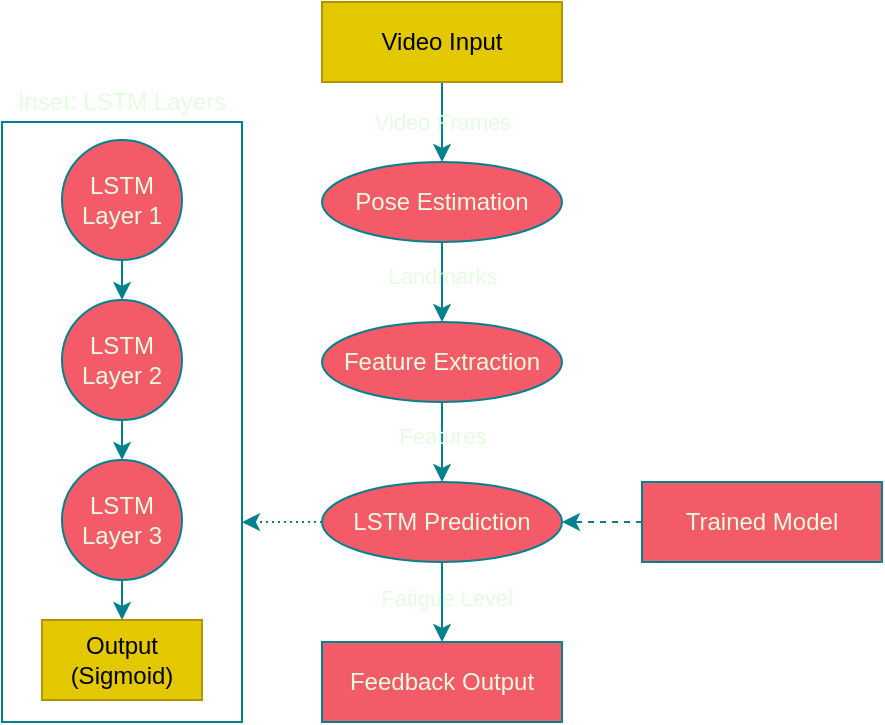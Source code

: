 <mxfile version="26.2.10">
  <diagram name="Page-1" id="171W_QXtgW1Fd7PYaMAE">
    <mxGraphModel dx="591" dy="567" grid="0" gridSize="10" guides="1" tooltips="1" connect="1" arrows="1" fold="1" page="1" pageScale="1" pageWidth="850" pageHeight="1100" background="light-dark(#FFFFFF,#FFFFFF)" math="0" shadow="0">
      <root>
        <mxCell id="0" />
        <mxCell id="1" parent="0" />
        <mxCell id="grQQonFd47a_6IZVBLmV-5" style="edgeStyle=orthogonalEdgeStyle;rounded=0;orthogonalLoop=1;jettySize=auto;html=1;entryX=0.5;entryY=0;entryDx=0;entryDy=0;labelBackgroundColor=none;strokeColor=#028090;fontColor=default;" edge="1" parent="1" source="grQQonFd47a_6IZVBLmV-1" target="grQQonFd47a_6IZVBLmV-2">
          <mxGeometry relative="1" as="geometry" />
        </mxCell>
        <mxCell id="grQQonFd47a_6IZVBLmV-17" value="Video Frames" style="edgeLabel;html=1;align=center;verticalAlign=middle;resizable=0;points=[];labelBackgroundColor=none;fontColor=#E4FDE1;" vertex="1" connectable="0" parent="grQQonFd47a_6IZVBLmV-5">
          <mxGeometry x="-0.24" relative="1" as="geometry">
            <mxPoint y="5" as="offset" />
          </mxGeometry>
        </mxCell>
        <mxCell id="grQQonFd47a_6IZVBLmV-1" value="Video Input" style="rounded=0;whiteSpace=wrap;html=1;labelBackgroundColor=none;fillColor=light-dark(#E3C800,#FF9933);strokeColor=light-dark(#B09500,#3FABB9);fontColor=light-dark(#000000,#000000);" vertex="1" parent="1">
          <mxGeometry x="440" y="160" width="120" height="40" as="geometry" />
        </mxCell>
        <mxCell id="grQQonFd47a_6IZVBLmV-6" style="edgeStyle=orthogonalEdgeStyle;rounded=0;orthogonalLoop=1;jettySize=auto;html=1;exitX=0.5;exitY=1;exitDx=0;exitDy=0;entryX=0.5;entryY=0;entryDx=0;entryDy=0;labelBackgroundColor=none;strokeColor=#028090;fontColor=default;" edge="1" parent="1" source="grQQonFd47a_6IZVBLmV-2" target="grQQonFd47a_6IZVBLmV-3">
          <mxGeometry relative="1" as="geometry" />
        </mxCell>
        <mxCell id="grQQonFd47a_6IZVBLmV-18" value="Landmarks" style="edgeLabel;html=1;align=center;verticalAlign=middle;resizable=0;points=[];labelBackgroundColor=none;fontColor=#E4FDE1;" vertex="1" connectable="0" parent="grQQonFd47a_6IZVBLmV-6">
          <mxGeometry x="-0.4" y="1" relative="1" as="geometry">
            <mxPoint x="-1" y="5" as="offset" />
          </mxGeometry>
        </mxCell>
        <mxCell id="grQQonFd47a_6IZVBLmV-2" value="Pose Estimation" style="ellipse;whiteSpace=wrap;html=1;labelBackgroundColor=none;fillColor=light-dark(#F45B69,#99CCFF);strokeColor=#028090;fontColor=#E4FDE1;" vertex="1" parent="1">
          <mxGeometry x="440" y="240" width="120" height="40" as="geometry" />
        </mxCell>
        <mxCell id="grQQonFd47a_6IZVBLmV-7" style="edgeStyle=orthogonalEdgeStyle;rounded=0;orthogonalLoop=1;jettySize=auto;html=1;exitX=0.5;exitY=1;exitDx=0;exitDy=0;entryX=0.5;entryY=0;entryDx=0;entryDy=0;labelBackgroundColor=none;strokeColor=#028090;fontColor=default;" edge="1" parent="1" source="grQQonFd47a_6IZVBLmV-3" target="grQQonFd47a_6IZVBLmV-4">
          <mxGeometry relative="1" as="geometry" />
        </mxCell>
        <mxCell id="grQQonFd47a_6IZVBLmV-19" value="Features" style="edgeLabel;html=1;align=center;verticalAlign=middle;resizable=0;points=[];labelBackgroundColor=none;fontColor=#E4FDE1;" vertex="1" connectable="0" parent="grQQonFd47a_6IZVBLmV-7">
          <mxGeometry x="0.067" y="1" relative="1" as="geometry">
            <mxPoint x="-1" y="-5" as="offset" />
          </mxGeometry>
        </mxCell>
        <mxCell id="grQQonFd47a_6IZVBLmV-3" value="Feature Extraction" style="ellipse;whiteSpace=wrap;html=1;labelBackgroundColor=none;fillColor=light-dark(#F45B69,#99CCFF);strokeColor=#028090;fontColor=#E4FDE1;" vertex="1" parent="1">
          <mxGeometry x="440" y="320" width="120" height="40" as="geometry" />
        </mxCell>
        <mxCell id="grQQonFd47a_6IZVBLmV-25" style="edgeStyle=orthogonalEdgeStyle;rounded=0;orthogonalLoop=1;jettySize=auto;html=1;exitX=0.5;exitY=1;exitDx=0;exitDy=0;entryX=0.5;entryY=0;entryDx=0;entryDy=0;strokeColor=#028090;fontColor=#E4FDE1;fillColor=#F45B69;" edge="1" parent="1" source="grQQonFd47a_6IZVBLmV-4" target="grQQonFd47a_6IZVBLmV-15">
          <mxGeometry relative="1" as="geometry" />
        </mxCell>
        <mxCell id="grQQonFd47a_6IZVBLmV-26" value="" style="edgeLabel;html=1;align=center;verticalAlign=middle;resizable=0;points=[];strokeColor=#028090;fontColor=#E4FDE1;fillColor=#F45B69;" vertex="1" connectable="0" parent="grQQonFd47a_6IZVBLmV-25">
          <mxGeometry x="-0.108" y="-1" relative="1" as="geometry">
            <mxPoint as="offset" />
          </mxGeometry>
        </mxCell>
        <mxCell id="grQQonFd47a_6IZVBLmV-27" value="&lt;span&gt;Fatigue Level&lt;/span&gt;" style="edgeLabel;html=1;align=center;verticalAlign=middle;resizable=0;points=[];strokeColor=#028090;fontColor=#E4FDE1;fillColor=#F45B69;labelBackgroundColor=none;" vertex="1" connectable="0" parent="grQQonFd47a_6IZVBLmV-25">
          <mxGeometry x="-0.108" y="2" relative="1" as="geometry">
            <mxPoint as="offset" />
          </mxGeometry>
        </mxCell>
        <mxCell id="grQQonFd47a_6IZVBLmV-4" value="LSTM Prediction" style="ellipse;whiteSpace=wrap;html=1;labelBackgroundColor=none;fillColor=light-dark(#F45B69,#99CCFF);strokeColor=#028090;fontColor=#E4FDE1;" vertex="1" parent="1">
          <mxGeometry x="440" y="400" width="120" height="40" as="geometry" />
        </mxCell>
        <mxCell id="grQQonFd47a_6IZVBLmV-10" style="edgeStyle=orthogonalEdgeStyle;rounded=0;orthogonalLoop=1;jettySize=auto;html=1;exitX=0;exitY=0.5;exitDx=0;exitDy=0;entryX=1;entryY=0.5;entryDx=0;entryDy=0;dashed=1;labelBackgroundColor=none;strokeColor=#028090;fontColor=default;" edge="1" parent="1" source="grQQonFd47a_6IZVBLmV-8" target="grQQonFd47a_6IZVBLmV-4">
          <mxGeometry relative="1" as="geometry" />
        </mxCell>
        <mxCell id="grQQonFd47a_6IZVBLmV-8" value="Trained Model" style="rounded=0;whiteSpace=wrap;html=1;labelBackgroundColor=none;fillColor=light-dark(#F45B69,#FF9933);strokeColor=#028090;fontColor=#E4FDE1;" vertex="1" parent="1">
          <mxGeometry x="600" y="400" width="120" height="40" as="geometry" />
        </mxCell>
        <mxCell id="grQQonFd47a_6IZVBLmV-31" style="edgeStyle=orthogonalEdgeStyle;rounded=0;orthogonalLoop=1;jettySize=auto;html=1;exitX=0.5;exitY=1;exitDx=0;exitDy=0;entryX=0.5;entryY=0;entryDx=0;entryDy=0;strokeColor=#028090;fontColor=#E4FDE1;fillColor=#F45B69;" edge="1" parent="1" source="grQQonFd47a_6IZVBLmV-11" target="grQQonFd47a_6IZVBLmV-12">
          <mxGeometry relative="1" as="geometry" />
        </mxCell>
        <mxCell id="grQQonFd47a_6IZVBLmV-11" value="LSTM Layer 1" style="ellipse;whiteSpace=wrap;html=1;aspect=fixed;labelBackgroundColor=none;fillColor=light-dark(#F45B69,#CC99FF);strokeColor=#028090;fontColor=#E4FDE1;" vertex="1" parent="1">
          <mxGeometry x="310" y="229" width="60" height="60" as="geometry" />
        </mxCell>
        <mxCell id="grQQonFd47a_6IZVBLmV-32" style="edgeStyle=orthogonalEdgeStyle;rounded=0;orthogonalLoop=1;jettySize=auto;html=1;exitX=0.5;exitY=1;exitDx=0;exitDy=0;entryX=0.5;entryY=0;entryDx=0;entryDy=0;strokeColor=#028090;fontColor=#E4FDE1;fillColor=#F45B69;" edge="1" parent="1" source="grQQonFd47a_6IZVBLmV-12" target="grQQonFd47a_6IZVBLmV-13">
          <mxGeometry relative="1" as="geometry" />
        </mxCell>
        <mxCell id="grQQonFd47a_6IZVBLmV-12" value="LSTM Layer 2" style="ellipse;whiteSpace=wrap;html=1;aspect=fixed;labelBackgroundColor=none;fillColor=light-dark(#F45B69,#CC99FF);strokeColor=#028090;fontColor=#E4FDE1;" vertex="1" parent="1">
          <mxGeometry x="310" y="309" width="60" height="60" as="geometry" />
        </mxCell>
        <mxCell id="grQQonFd47a_6IZVBLmV-45" style="edgeStyle=orthogonalEdgeStyle;rounded=0;orthogonalLoop=1;jettySize=auto;html=1;exitX=0.5;exitY=1;exitDx=0;exitDy=0;entryX=0.5;entryY=0;entryDx=0;entryDy=0;strokeColor=#028090;fontColor=#E4FDE1;fillColor=#F45B69;" edge="1" parent="1" source="grQQonFd47a_6IZVBLmV-13" target="grQQonFd47a_6IZVBLmV-37">
          <mxGeometry relative="1" as="geometry" />
        </mxCell>
        <mxCell id="grQQonFd47a_6IZVBLmV-13" value="LSTM Layer 3" style="ellipse;whiteSpace=wrap;html=1;aspect=fixed;labelBackgroundColor=none;fillColor=light-dark(#F45B69,#CC99FF);strokeColor=#028090;fontColor=#E4FDE1;" vertex="1" parent="1">
          <mxGeometry x="310" y="389" width="60" height="60" as="geometry" />
        </mxCell>
        <mxCell id="grQQonFd47a_6IZVBLmV-15" value="Feedback Output" style="rounded=0;whiteSpace=wrap;html=1;labelBackgroundColor=none;fillColor=light-dark(#F45B69,#FF9933);strokeColor=#028090;fontColor=#E4FDE1;" vertex="1" parent="1">
          <mxGeometry x="440" y="480" width="120" height="40" as="geometry" />
        </mxCell>
        <mxCell id="grQQonFd47a_6IZVBLmV-37" value="Output (Sigmoid)" style="rounded=0;whiteSpace=wrap;html=1;labelBackgroundColor=none;fillColor=light-dark(#E3C800,#FF99CC);strokeColor=light-dark(#B09500,#3FABB9);fontColor=light-dark(#000000,#000000);" vertex="1" parent="1">
          <mxGeometry x="300" y="469" width="80" height="40" as="geometry" />
        </mxCell>
        <mxCell id="grQQonFd47a_6IZVBLmV-39" value="Inset: LSTM Layers" style="text;html=1;align=center;verticalAlign=middle;whiteSpace=wrap;rounded=0;fontColor=#E4FDE1;" vertex="1" parent="1">
          <mxGeometry x="285" y="200" width="110" height="20" as="geometry" />
        </mxCell>
        <mxCell id="grQQonFd47a_6IZVBLmV-41" value="" style="rounded=0;whiteSpace=wrap;html=1;strokeColor=#028090;fontColor=#E4FDE1;fillColor=none;" vertex="1" parent="1">
          <mxGeometry x="280" y="220" width="120" height="300" as="geometry" />
        </mxCell>
        <mxCell id="grQQonFd47a_6IZVBLmV-47" style="edgeStyle=orthogonalEdgeStyle;rounded=0;orthogonalLoop=1;jettySize=auto;html=1;exitX=0;exitY=0.5;exitDx=0;exitDy=0;entryX=1;entryY=0.667;entryDx=0;entryDy=0;entryPerimeter=0;strokeColor=#028090;fontColor=#E4FDE1;fillColor=#F45B69;dashed=1;dashPattern=1 2;" edge="1" parent="1" source="grQQonFd47a_6IZVBLmV-4" target="grQQonFd47a_6IZVBLmV-41">
          <mxGeometry relative="1" as="geometry" />
        </mxCell>
      </root>
    </mxGraphModel>
  </diagram>
</mxfile>
